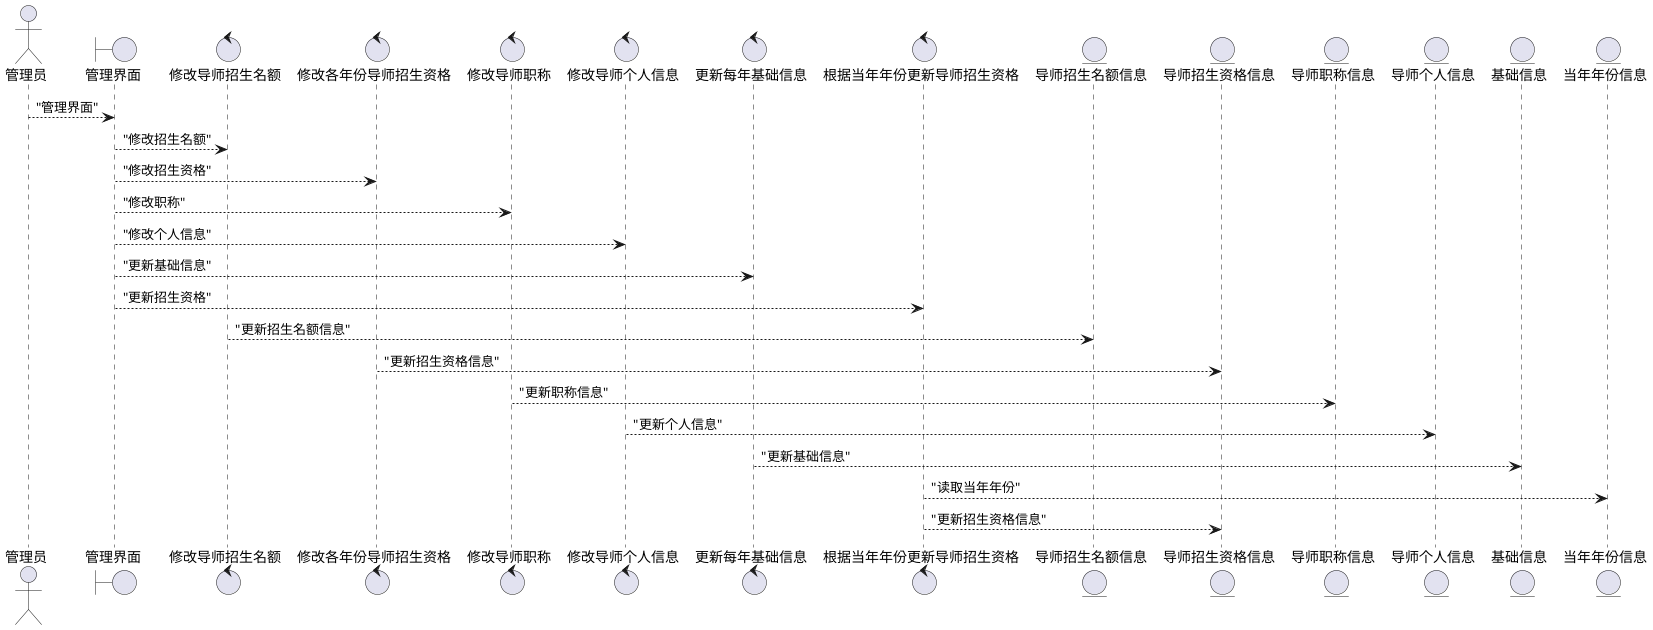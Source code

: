 @startuml


' Actors
ACTOR 管理员

' Boundaries
BOUNDARY 管理界面

' Controls
CONTROL 修改导师招生名额
CONTROL 修改各年份导师招生资格
CONTROL 修改导师职称
CONTROL 修改导师个人信息
CONTROL 更新每年基础信息
CONTROL 根据当年年份更新导师招生资格

' Entities
ENTITY 导师招生名额信息
ENTITY 导师招生资格信息
ENTITY 导师职称信息
ENTITY 导师个人信息
ENTITY 基础信息
ENTITY 当年年份信息

' Relationships
管理员 --> 管理界面 : "管理界面"
管理界面 --> 修改导师招生名额 : "修改招生名额"
管理界面 --> 修改各年份导师招生资格 : "修改招生资格"
管理界面 --> 修改导师职称 : "修改职称"
管理界面 --> 修改导师个人信息 : "修改个人信息"
管理界面 --> 更新每年基础信息 : "更新基础信息"
管理界面 --> 根据当年年份更新导师招生资格 : "更新招生资格"

修改导师招生名额 --> 导师招生名额信息 : "更新招生名额信息"
修改各年份导师招生资格 --> 导师招生资格信息 : "更新招生资格信息"
修改导师职称 --> 导师职称信息 : "更新职称信息"
修改导师个人信息 --> 导师个人信息 : "更新个人信息"
更新每年基础信息 --> 基础信息 : "更新基础信息"
根据当年年份更新导师招生资格 --> 当年年份信息 : "读取当年年份"
根据当年年份更新导师招生资格 --> 导师招生资格信息 : "更新招生资格信息"

@enduml


